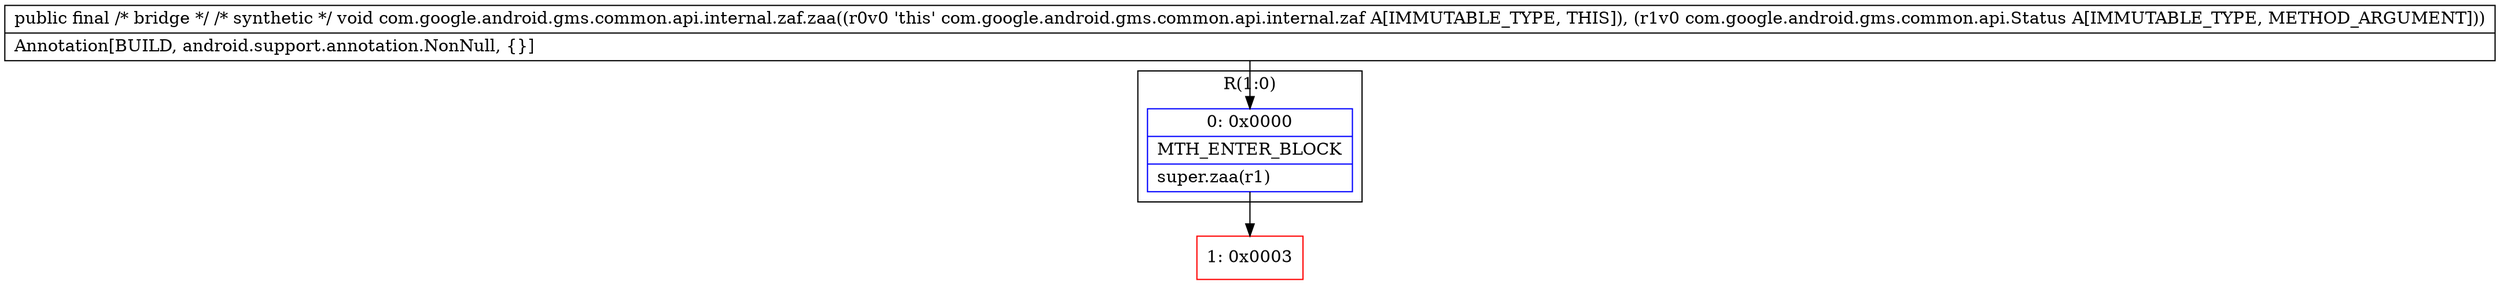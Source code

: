 digraph "CFG forcom.google.android.gms.common.api.internal.zaf.zaa(Lcom\/google\/android\/gms\/common\/api\/Status;)V" {
subgraph cluster_Region_1658542120 {
label = "R(1:0)";
node [shape=record,color=blue];
Node_0 [shape=record,label="{0\:\ 0x0000|MTH_ENTER_BLOCK\l|super.zaa(r1)\l}"];
}
Node_1 [shape=record,color=red,label="{1\:\ 0x0003}"];
MethodNode[shape=record,label="{public final \/* bridge *\/ \/* synthetic *\/ void com.google.android.gms.common.api.internal.zaf.zaa((r0v0 'this' com.google.android.gms.common.api.internal.zaf A[IMMUTABLE_TYPE, THIS]), (r1v0 com.google.android.gms.common.api.Status A[IMMUTABLE_TYPE, METHOD_ARGUMENT]))  | Annotation[BUILD, android.support.annotation.NonNull, \{\}]\l}"];
MethodNode -> Node_0;
Node_0 -> Node_1;
}

